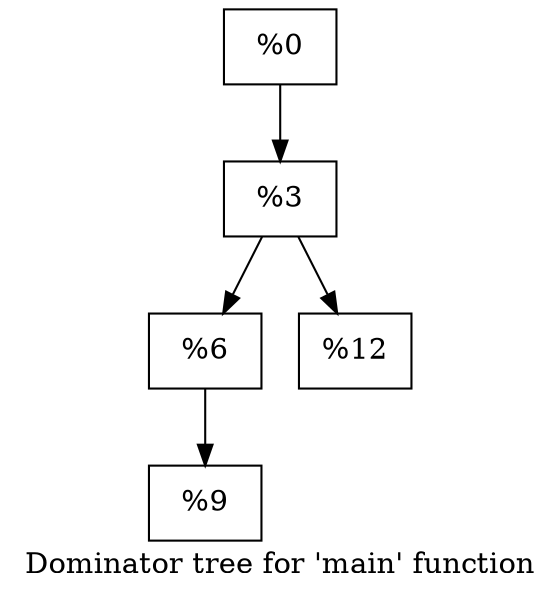 digraph "Dominator tree for 'main' function" {
	label="Dominator tree for 'main' function";

	Node0x564016d148d0 [shape=record,label="{%0 }"];
	Node0x564016d148d0 -> Node0x564016d149b0;
	Node0x564016d149b0 [shape=record,label="{%3 }"];
	Node0x564016d149b0 -> Node0x564016d14a10;
	Node0x564016d149b0 -> Node0x564016d17190;
	Node0x564016d14a10 [shape=record,label="{%6 }"];
	Node0x564016d14a10 -> Node0x564016d17130;
	Node0x564016d17130 [shape=record,label="{%9 }"];
	Node0x564016d17190 [shape=record,label="{%12 }"];
}
